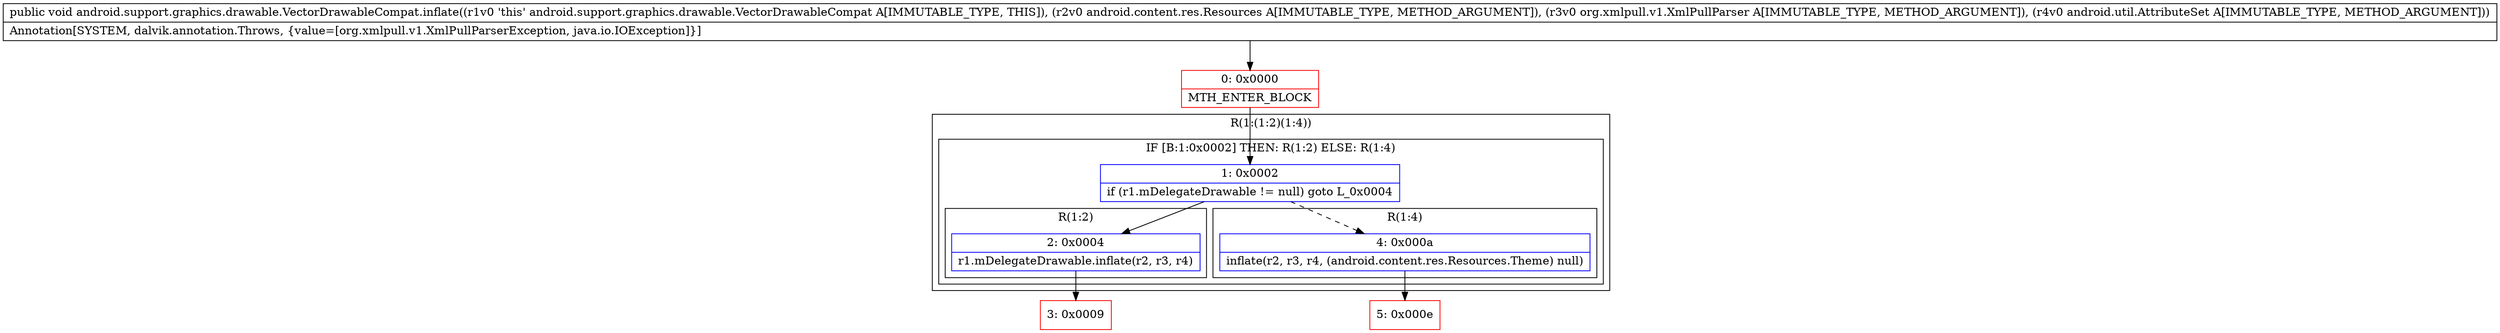 digraph "CFG forandroid.support.graphics.drawable.VectorDrawableCompat.inflate(Landroid\/content\/res\/Resources;Lorg\/xmlpull\/v1\/XmlPullParser;Landroid\/util\/AttributeSet;)V" {
subgraph cluster_Region_831507789 {
label = "R(1:(1:2)(1:4))";
node [shape=record,color=blue];
subgraph cluster_IfRegion_1723273047 {
label = "IF [B:1:0x0002] THEN: R(1:2) ELSE: R(1:4)";
node [shape=record,color=blue];
Node_1 [shape=record,label="{1\:\ 0x0002|if (r1.mDelegateDrawable != null) goto L_0x0004\l}"];
subgraph cluster_Region_693830152 {
label = "R(1:2)";
node [shape=record,color=blue];
Node_2 [shape=record,label="{2\:\ 0x0004|r1.mDelegateDrawable.inflate(r2, r3, r4)\l}"];
}
subgraph cluster_Region_643205389 {
label = "R(1:4)";
node [shape=record,color=blue];
Node_4 [shape=record,label="{4\:\ 0x000a|inflate(r2, r3, r4, (android.content.res.Resources.Theme) null)\l}"];
}
}
}
Node_0 [shape=record,color=red,label="{0\:\ 0x0000|MTH_ENTER_BLOCK\l}"];
Node_3 [shape=record,color=red,label="{3\:\ 0x0009}"];
Node_5 [shape=record,color=red,label="{5\:\ 0x000e}"];
MethodNode[shape=record,label="{public void android.support.graphics.drawable.VectorDrawableCompat.inflate((r1v0 'this' android.support.graphics.drawable.VectorDrawableCompat A[IMMUTABLE_TYPE, THIS]), (r2v0 android.content.res.Resources A[IMMUTABLE_TYPE, METHOD_ARGUMENT]), (r3v0 org.xmlpull.v1.XmlPullParser A[IMMUTABLE_TYPE, METHOD_ARGUMENT]), (r4v0 android.util.AttributeSet A[IMMUTABLE_TYPE, METHOD_ARGUMENT]))  | Annotation[SYSTEM, dalvik.annotation.Throws, \{value=[org.xmlpull.v1.XmlPullParserException, java.io.IOException]\}]\l}"];
MethodNode -> Node_0;
Node_1 -> Node_2;
Node_1 -> Node_4[style=dashed];
Node_2 -> Node_3;
Node_4 -> Node_5;
Node_0 -> Node_1;
}

